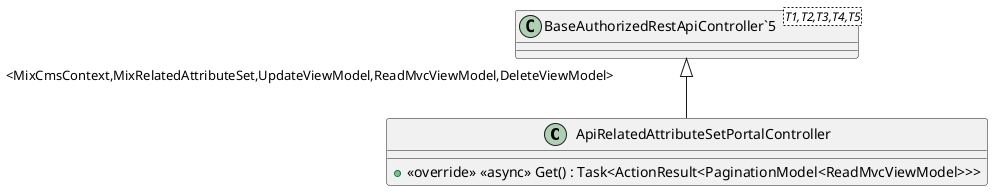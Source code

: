 @startuml
class ApiRelatedAttributeSetPortalController {
    + <<override>> <<async>> Get() : Task<ActionResult<PaginationModel<ReadMvcViewModel>>>
}
class "BaseAuthorizedRestApiController`5"<T1,T2,T3,T4,T5> {
}
"BaseAuthorizedRestApiController`5" "<MixCmsContext,MixRelatedAttributeSet,UpdateViewModel,ReadMvcViewModel,DeleteViewModel>" <|-- ApiRelatedAttributeSetPortalController
@enduml
